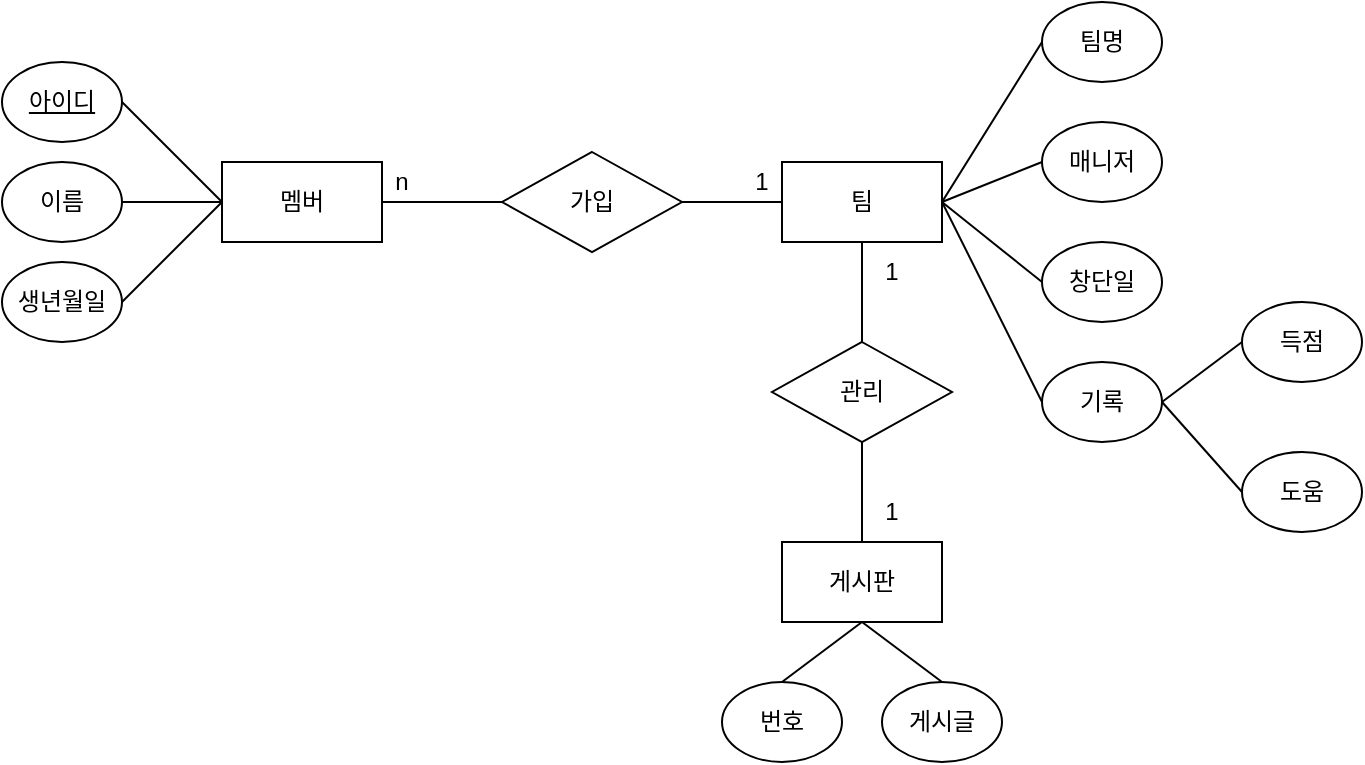 <mxfile version="17.1.3" type="github">
  <diagram name="Page-1" id="74e2e168-ea6b-b213-b513-2b3c1d86103e">
    <mxGraphModel dx="1014" dy="791" grid="1" gridSize="10" guides="1" tooltips="1" connect="1" arrows="1" fold="1" page="1" pageScale="1" pageWidth="1100" pageHeight="850" background="none" math="0" shadow="0">
      <root>
        <mxCell id="0" />
        <mxCell id="1" parent="0" />
        <mxCell id="xgHJvRwQuuowP8dTzhzo-2" value="멤버" style="rounded=0;whiteSpace=wrap;html=1;" vertex="1" parent="1">
          <mxGeometry x="260" y="240" width="80" height="40" as="geometry" />
        </mxCell>
        <mxCell id="xgHJvRwQuuowP8dTzhzo-3" value="팀" style="rounded=0;whiteSpace=wrap;html=1;" vertex="1" parent="1">
          <mxGeometry x="540" y="240" width="80" height="40" as="geometry" />
        </mxCell>
        <mxCell id="xgHJvRwQuuowP8dTzhzo-4" value="가입" style="rhombus;whiteSpace=wrap;html=1;" vertex="1" parent="1">
          <mxGeometry x="400" y="235" width="90" height="50" as="geometry" />
        </mxCell>
        <mxCell id="xgHJvRwQuuowP8dTzhzo-5" value="&lt;u&gt;아이디&lt;/u&gt;" style="ellipse;whiteSpace=wrap;html=1;gradientColor=#ffffff;" vertex="1" parent="1">
          <mxGeometry x="150" y="190" width="60" height="40" as="geometry" />
        </mxCell>
        <mxCell id="xgHJvRwQuuowP8dTzhzo-6" value="창단일" style="ellipse;whiteSpace=wrap;html=1;" vertex="1" parent="1">
          <mxGeometry x="670" y="280" width="60" height="40" as="geometry" />
        </mxCell>
        <mxCell id="xgHJvRwQuuowP8dTzhzo-7" value="생년월일" style="ellipse;whiteSpace=wrap;html=1;" vertex="1" parent="1">
          <mxGeometry x="150" y="290" width="60" height="40" as="geometry" />
        </mxCell>
        <mxCell id="xgHJvRwQuuowP8dTzhzo-8" value="이름" style="ellipse;whiteSpace=wrap;html=1;" vertex="1" parent="1">
          <mxGeometry x="150" y="240" width="60" height="40" as="geometry" />
        </mxCell>
        <mxCell id="xgHJvRwQuuowP8dTzhzo-10" value="매니저" style="ellipse;whiteSpace=wrap;html=1;" vertex="1" parent="1">
          <mxGeometry x="670" y="220" width="60" height="40" as="geometry" />
        </mxCell>
        <mxCell id="xgHJvRwQuuowP8dTzhzo-11" value="팀명" style="ellipse;whiteSpace=wrap;html=1;" vertex="1" parent="1">
          <mxGeometry x="670" y="160" width="60" height="40" as="geometry" />
        </mxCell>
        <mxCell id="xgHJvRwQuuowP8dTzhzo-14" value="" style="endArrow=none;html=1;rounded=0;entryX=1;entryY=0.5;entryDx=0;entryDy=0;exitX=0;exitY=0.5;exitDx=0;exitDy=0;" edge="1" parent="1" source="xgHJvRwQuuowP8dTzhzo-2" target="xgHJvRwQuuowP8dTzhzo-5">
          <mxGeometry width="50" height="50" relative="1" as="geometry">
            <mxPoint x="370" y="350" as="sourcePoint" />
            <mxPoint x="420" y="300" as="targetPoint" />
          </mxGeometry>
        </mxCell>
        <mxCell id="xgHJvRwQuuowP8dTzhzo-21" value="" style="endArrow=none;html=1;rounded=0;entryX=1;entryY=0.5;entryDx=0;entryDy=0;exitX=0;exitY=0.5;exitDx=0;exitDy=0;" edge="1" parent="1" source="xgHJvRwQuuowP8dTzhzo-2" target="xgHJvRwQuuowP8dTzhzo-8">
          <mxGeometry width="50" height="50" relative="1" as="geometry">
            <mxPoint x="370" y="350" as="sourcePoint" />
            <mxPoint x="420" y="300" as="targetPoint" />
          </mxGeometry>
        </mxCell>
        <mxCell id="xgHJvRwQuuowP8dTzhzo-22" value="" style="endArrow=none;html=1;rounded=0;entryX=1;entryY=0.5;entryDx=0;entryDy=0;exitX=0;exitY=0.5;exitDx=0;exitDy=0;" edge="1" parent="1" source="xgHJvRwQuuowP8dTzhzo-2" target="xgHJvRwQuuowP8dTzhzo-7">
          <mxGeometry width="50" height="50" relative="1" as="geometry">
            <mxPoint x="370" y="350" as="sourcePoint" />
            <mxPoint x="420" y="300" as="targetPoint" />
          </mxGeometry>
        </mxCell>
        <mxCell id="xgHJvRwQuuowP8dTzhzo-26" value="" style="endArrow=none;html=1;rounded=0;entryX=1;entryY=0.5;entryDx=0;entryDy=0;exitX=0;exitY=0.5;exitDx=0;exitDy=0;" edge="1" parent="1" source="xgHJvRwQuuowP8dTzhzo-4" target="xgHJvRwQuuowP8dTzhzo-2">
          <mxGeometry width="50" height="50" relative="1" as="geometry">
            <mxPoint x="370" y="230" as="sourcePoint" />
            <mxPoint x="370" y="300" as="targetPoint" />
          </mxGeometry>
        </mxCell>
        <mxCell id="xgHJvRwQuuowP8dTzhzo-27" value="" style="endArrow=none;html=1;rounded=0;entryX=1;entryY=0.5;entryDx=0;entryDy=0;exitX=0;exitY=0.5;exitDx=0;exitDy=0;" edge="1" parent="1" source="xgHJvRwQuuowP8dTzhzo-3" target="xgHJvRwQuuowP8dTzhzo-4">
          <mxGeometry width="50" height="50" relative="1" as="geometry">
            <mxPoint x="320" y="350" as="sourcePoint" />
            <mxPoint x="370" y="300" as="targetPoint" />
          </mxGeometry>
        </mxCell>
        <mxCell id="xgHJvRwQuuowP8dTzhzo-28" value="" style="endArrow=none;html=1;rounded=0;exitX=0;exitY=0.5;exitDx=0;exitDy=0;entryX=1;entryY=0.5;entryDx=0;entryDy=0;" edge="1" parent="1" source="xgHJvRwQuuowP8dTzhzo-11" target="xgHJvRwQuuowP8dTzhzo-3">
          <mxGeometry width="50" height="50" relative="1" as="geometry">
            <mxPoint x="320" y="350" as="sourcePoint" />
            <mxPoint x="410" y="380" as="targetPoint" />
            <Array as="points" />
          </mxGeometry>
        </mxCell>
        <mxCell id="xgHJvRwQuuowP8dTzhzo-29" value="" style="endArrow=none;html=1;rounded=0;exitX=0;exitY=0.5;exitDx=0;exitDy=0;entryX=1;entryY=0.5;entryDx=0;entryDy=0;" edge="1" parent="1" source="xgHJvRwQuuowP8dTzhzo-10" target="xgHJvRwQuuowP8dTzhzo-3">
          <mxGeometry width="50" height="50" relative="1" as="geometry">
            <mxPoint x="320" y="350" as="sourcePoint" />
            <mxPoint x="620" y="320" as="targetPoint" />
          </mxGeometry>
        </mxCell>
        <mxCell id="xgHJvRwQuuowP8dTzhzo-30" value="" style="endArrow=none;html=1;rounded=0;exitX=0;exitY=0.5;exitDx=0;exitDy=0;entryX=1;entryY=0.5;entryDx=0;entryDy=0;" edge="1" parent="1" source="xgHJvRwQuuowP8dTzhzo-6" target="xgHJvRwQuuowP8dTzhzo-3">
          <mxGeometry width="50" height="50" relative="1" as="geometry">
            <mxPoint x="320" y="350" as="sourcePoint" />
            <mxPoint x="370" y="300" as="targetPoint" />
          </mxGeometry>
        </mxCell>
        <mxCell id="xgHJvRwQuuowP8dTzhzo-31" value="n" style="text;html=1;strokeColor=none;fillColor=none;align=center;verticalAlign=middle;whiteSpace=wrap;rounded=0;" vertex="1" parent="1">
          <mxGeometry x="320" y="235" width="60" height="30" as="geometry" />
        </mxCell>
        <mxCell id="xgHJvRwQuuowP8dTzhzo-32" value="1" style="text;html=1;strokeColor=none;fillColor=none;align=center;verticalAlign=middle;whiteSpace=wrap;rounded=0;" vertex="1" parent="1">
          <mxGeometry x="500" y="235" width="60" height="30" as="geometry" />
        </mxCell>
        <mxCell id="xgHJvRwQuuowP8dTzhzo-40" value="도움" style="ellipse;whiteSpace=wrap;html=1;" vertex="1" parent="1">
          <mxGeometry x="770" y="385" width="60" height="40" as="geometry" />
        </mxCell>
        <mxCell id="xgHJvRwQuuowP8dTzhzo-41" value="득점" style="ellipse;whiteSpace=wrap;html=1;" vertex="1" parent="1">
          <mxGeometry x="770" y="310" width="60" height="40" as="geometry" />
        </mxCell>
        <mxCell id="xgHJvRwQuuowP8dTzhzo-45" value="기록" style="ellipse;whiteSpace=wrap;html=1;" vertex="1" parent="1">
          <mxGeometry x="670" y="340" width="60" height="40" as="geometry" />
        </mxCell>
        <mxCell id="xgHJvRwQuuowP8dTzhzo-47" value="" style="endArrow=none;html=1;rounded=0;exitX=1;exitY=0.5;exitDx=0;exitDy=0;entryX=0;entryY=0.5;entryDx=0;entryDy=0;" edge="1" parent="1" source="xgHJvRwQuuowP8dTzhzo-3" target="xgHJvRwQuuowP8dTzhzo-45">
          <mxGeometry width="50" height="50" relative="1" as="geometry">
            <mxPoint x="410" y="410" as="sourcePoint" />
            <mxPoint x="660" y="360" as="targetPoint" />
          </mxGeometry>
        </mxCell>
        <mxCell id="xgHJvRwQuuowP8dTzhzo-48" value="" style="endArrow=none;html=1;rounded=0;entryX=0;entryY=0.5;entryDx=0;entryDy=0;exitX=1;exitY=0.5;exitDx=0;exitDy=0;" edge="1" parent="1" source="xgHJvRwQuuowP8dTzhzo-45" target="xgHJvRwQuuowP8dTzhzo-41">
          <mxGeometry width="50" height="50" relative="1" as="geometry">
            <mxPoint x="410" y="410" as="sourcePoint" />
            <mxPoint x="460" y="360" as="targetPoint" />
          </mxGeometry>
        </mxCell>
        <mxCell id="xgHJvRwQuuowP8dTzhzo-49" value="" style="endArrow=none;html=1;rounded=0;entryX=0;entryY=0.5;entryDx=0;entryDy=0;exitX=1;exitY=0.5;exitDx=0;exitDy=0;" edge="1" parent="1" source="xgHJvRwQuuowP8dTzhzo-45" target="xgHJvRwQuuowP8dTzhzo-40">
          <mxGeometry width="50" height="50" relative="1" as="geometry">
            <mxPoint x="410" y="410" as="sourcePoint" />
            <mxPoint x="460" y="360" as="targetPoint" />
          </mxGeometry>
        </mxCell>
        <mxCell id="xgHJvRwQuuowP8dTzhzo-51" value="게시판" style="rounded=0;whiteSpace=wrap;html=1;" vertex="1" parent="1">
          <mxGeometry x="540" y="430" width="80" height="40" as="geometry" />
        </mxCell>
        <mxCell id="xgHJvRwQuuowP8dTzhzo-52" value="" style="endArrow=none;html=1;rounded=0;entryX=0.5;entryY=1;entryDx=0;entryDy=0;exitX=0.5;exitY=0;exitDx=0;exitDy=0;" edge="1" parent="1" source="xgHJvRwQuuowP8dTzhzo-53" target="xgHJvRwQuuowP8dTzhzo-3">
          <mxGeometry width="50" height="50" relative="1" as="geometry">
            <mxPoint x="580" y="320" as="sourcePoint" />
            <mxPoint x="460" y="360" as="targetPoint" />
            <Array as="points" />
          </mxGeometry>
        </mxCell>
        <mxCell id="xgHJvRwQuuowP8dTzhzo-53" value="관리" style="rhombus;whiteSpace=wrap;html=1;" vertex="1" parent="1">
          <mxGeometry x="535" y="330" width="90" height="50" as="geometry" />
        </mxCell>
        <mxCell id="xgHJvRwQuuowP8dTzhzo-54" value="" style="endArrow=none;html=1;rounded=0;entryX=0.5;entryY=0;entryDx=0;entryDy=0;exitX=0.5;exitY=1;exitDx=0;exitDy=0;" edge="1" parent="1" source="xgHJvRwQuuowP8dTzhzo-53" target="xgHJvRwQuuowP8dTzhzo-51">
          <mxGeometry width="50" height="50" relative="1" as="geometry">
            <mxPoint x="590.0" y="340" as="sourcePoint" />
            <mxPoint x="590.0" y="290" as="targetPoint" />
            <Array as="points" />
          </mxGeometry>
        </mxCell>
        <mxCell id="xgHJvRwQuuowP8dTzhzo-55" value="1" style="text;html=1;strokeColor=none;fillColor=none;align=center;verticalAlign=middle;whiteSpace=wrap;rounded=0;" vertex="1" parent="1">
          <mxGeometry x="565" y="280" width="60" height="30" as="geometry" />
        </mxCell>
        <mxCell id="xgHJvRwQuuowP8dTzhzo-56" value="1" style="text;html=1;strokeColor=none;fillColor=none;align=center;verticalAlign=middle;whiteSpace=wrap;rounded=0;" vertex="1" parent="1">
          <mxGeometry x="565" y="400" width="60" height="30" as="geometry" />
        </mxCell>
        <mxCell id="xgHJvRwQuuowP8dTzhzo-57" value="게시글" style="ellipse;whiteSpace=wrap;html=1;" vertex="1" parent="1">
          <mxGeometry x="590" y="500" width="60" height="40" as="geometry" />
        </mxCell>
        <mxCell id="xgHJvRwQuuowP8dTzhzo-58" value="번호" style="ellipse;whiteSpace=wrap;html=1;" vertex="1" parent="1">
          <mxGeometry x="510" y="500" width="60" height="40" as="geometry" />
        </mxCell>
        <mxCell id="xgHJvRwQuuowP8dTzhzo-59" value="" style="endArrow=none;html=1;rounded=0;entryX=0.5;entryY=1;entryDx=0;entryDy=0;exitX=0.5;exitY=0;exitDx=0;exitDy=0;" edge="1" parent="1" source="xgHJvRwQuuowP8dTzhzo-58" target="xgHJvRwQuuowP8dTzhzo-51">
          <mxGeometry width="50" height="50" relative="1" as="geometry">
            <mxPoint x="410" y="410" as="sourcePoint" />
            <mxPoint x="460" y="360" as="targetPoint" />
          </mxGeometry>
        </mxCell>
        <mxCell id="xgHJvRwQuuowP8dTzhzo-60" value="" style="endArrow=none;html=1;rounded=0;entryX=0.5;entryY=1;entryDx=0;entryDy=0;exitX=0.5;exitY=0;exitDx=0;exitDy=0;" edge="1" parent="1" source="xgHJvRwQuuowP8dTzhzo-57" target="xgHJvRwQuuowP8dTzhzo-51">
          <mxGeometry width="50" height="50" relative="1" as="geometry">
            <mxPoint x="410" y="410" as="sourcePoint" />
            <mxPoint x="460" y="360" as="targetPoint" />
          </mxGeometry>
        </mxCell>
      </root>
    </mxGraphModel>
  </diagram>
</mxfile>
